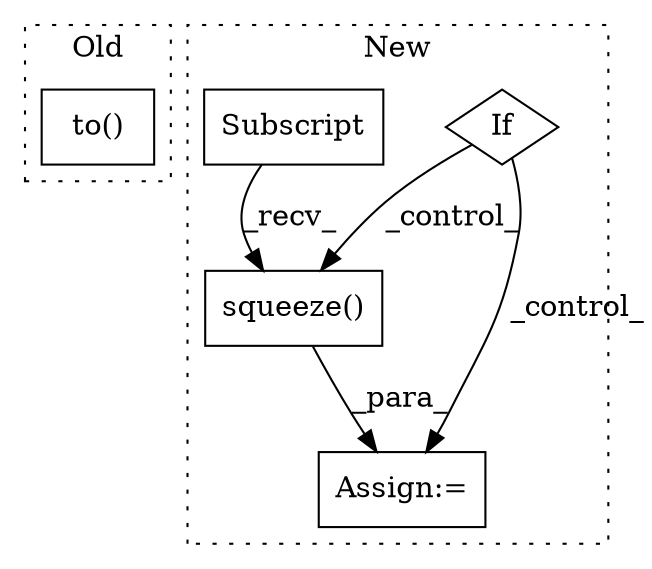 digraph G {
subgraph cluster0 {
1 [label="to()" a="75" s="8641,8798" l="146,1" shape="box"];
label = "Old";
style="dotted";
}
subgraph cluster1 {
2 [label="squeeze()" a="75" s="8917,8951" l="33,1" shape="box"];
3 [label="Assign:=" a="68" s="8895" l="3" shape="box"];
4 [label="If" a="96" s="8089,8105" l="3,18" shape="diamond"];
5 [label="Subscript" a="63" s="8917,0" l="24,0" shape="box"];
label = "New";
style="dotted";
}
2 -> 3 [label="_para_"];
4 -> 2 [label="_control_"];
4 -> 3 [label="_control_"];
5 -> 2 [label="_recv_"];
}
